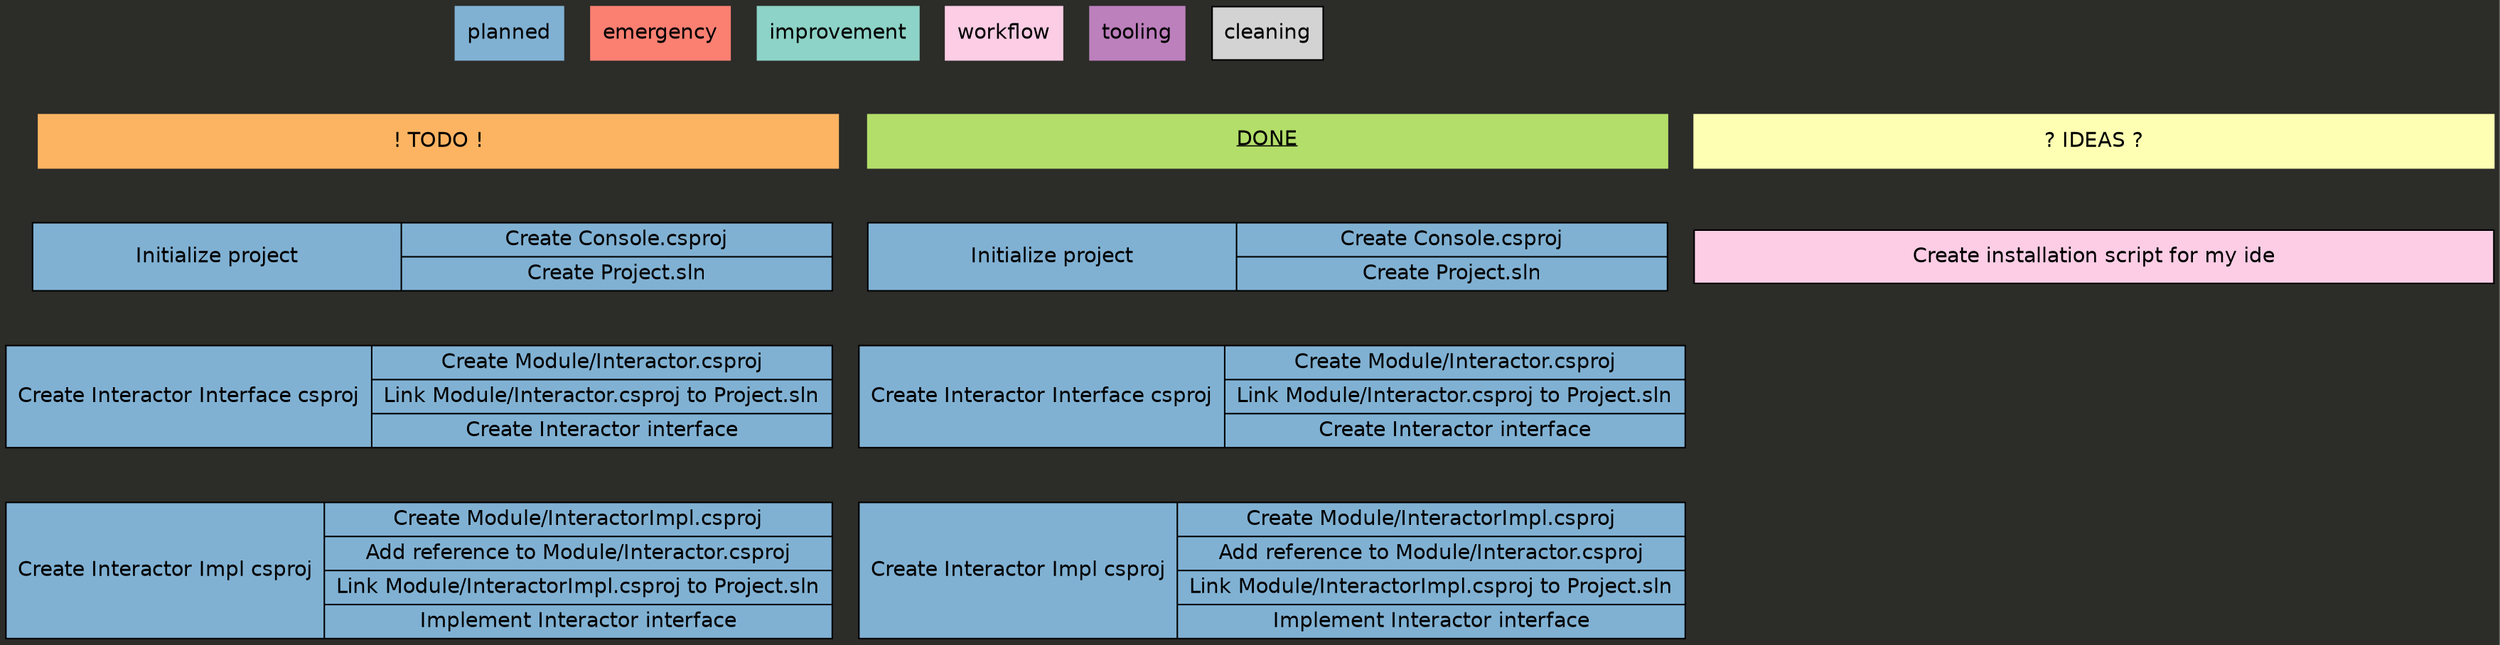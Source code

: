 digraph G {
	node [shape=record colorscheme=set311 style=filled fontname=helvetica]; edge[style=invis]; bgcolor="#2C2C29"; fontcolor="#729fcf";
	{rank=same; planned [color=5]; emergency [color=4]; improvement [color=1]; workflow [color=8]; tooling [color=10]; }
	{ 
subgraph IDEAS { node [fillcolor=8 width=7.5]; label=""; IDEAS [label="? IDEAS ?" fillcolor="" color=2];

	7[label="Create installation script for my ide"]

	IDEAS -> 7
}
subgraph TODO { node [fillcolor=5 width=7.5]; label=""; TODO [label="! TODO !" fillcolor="" color=6];

	4[label="Initialize project|{Create Console.csproj|Create Project.sln}"]
	5[label="Create Interactor Interface csproj|{Create Module/Interactor.csproj|Link Module/Interactor.csproj to Project.sln|Create Interactor interface}"]
	6[label="Create Interactor Impl csproj|{Create Module/InteractorImpl.csproj|Add reference to Module/Interactor.csproj|Link Module/InteractorImpl.csproj to Project.sln|Implement Interactor interface}"]

	TODO -> 4 -> 5 -> 6
}
subgraph DONE { node [fillcolor=5 width=7.5]; label=""; DONE[label=<<u>DONE</u>> fillcolor="" color=7]

	3[label="Initialize project|{Create Console.csproj|Create Project.sln}"]
	2[label="Create Interactor Interface csproj|{Create Module/Interactor.csproj|Link Module/Interactor.csproj to Project.sln|Create Interactor interface}"]
	1[label="Create Interactor Impl csproj|{Create Module/InteractorImpl.csproj|Add reference to Module/Interactor.csproj|Link Module/InteractorImpl.csproj to Project.sln|Implement Interactor interface}"]
	// OLD-------------------------------{{{
	//-----------------------------------}}}

	DONE -> 3 -> 2 -> 1
}
	}
	ordering=out
	cleaning -> TODO
	cleaning -> DONE
	cleaning -> IDEAS
}

